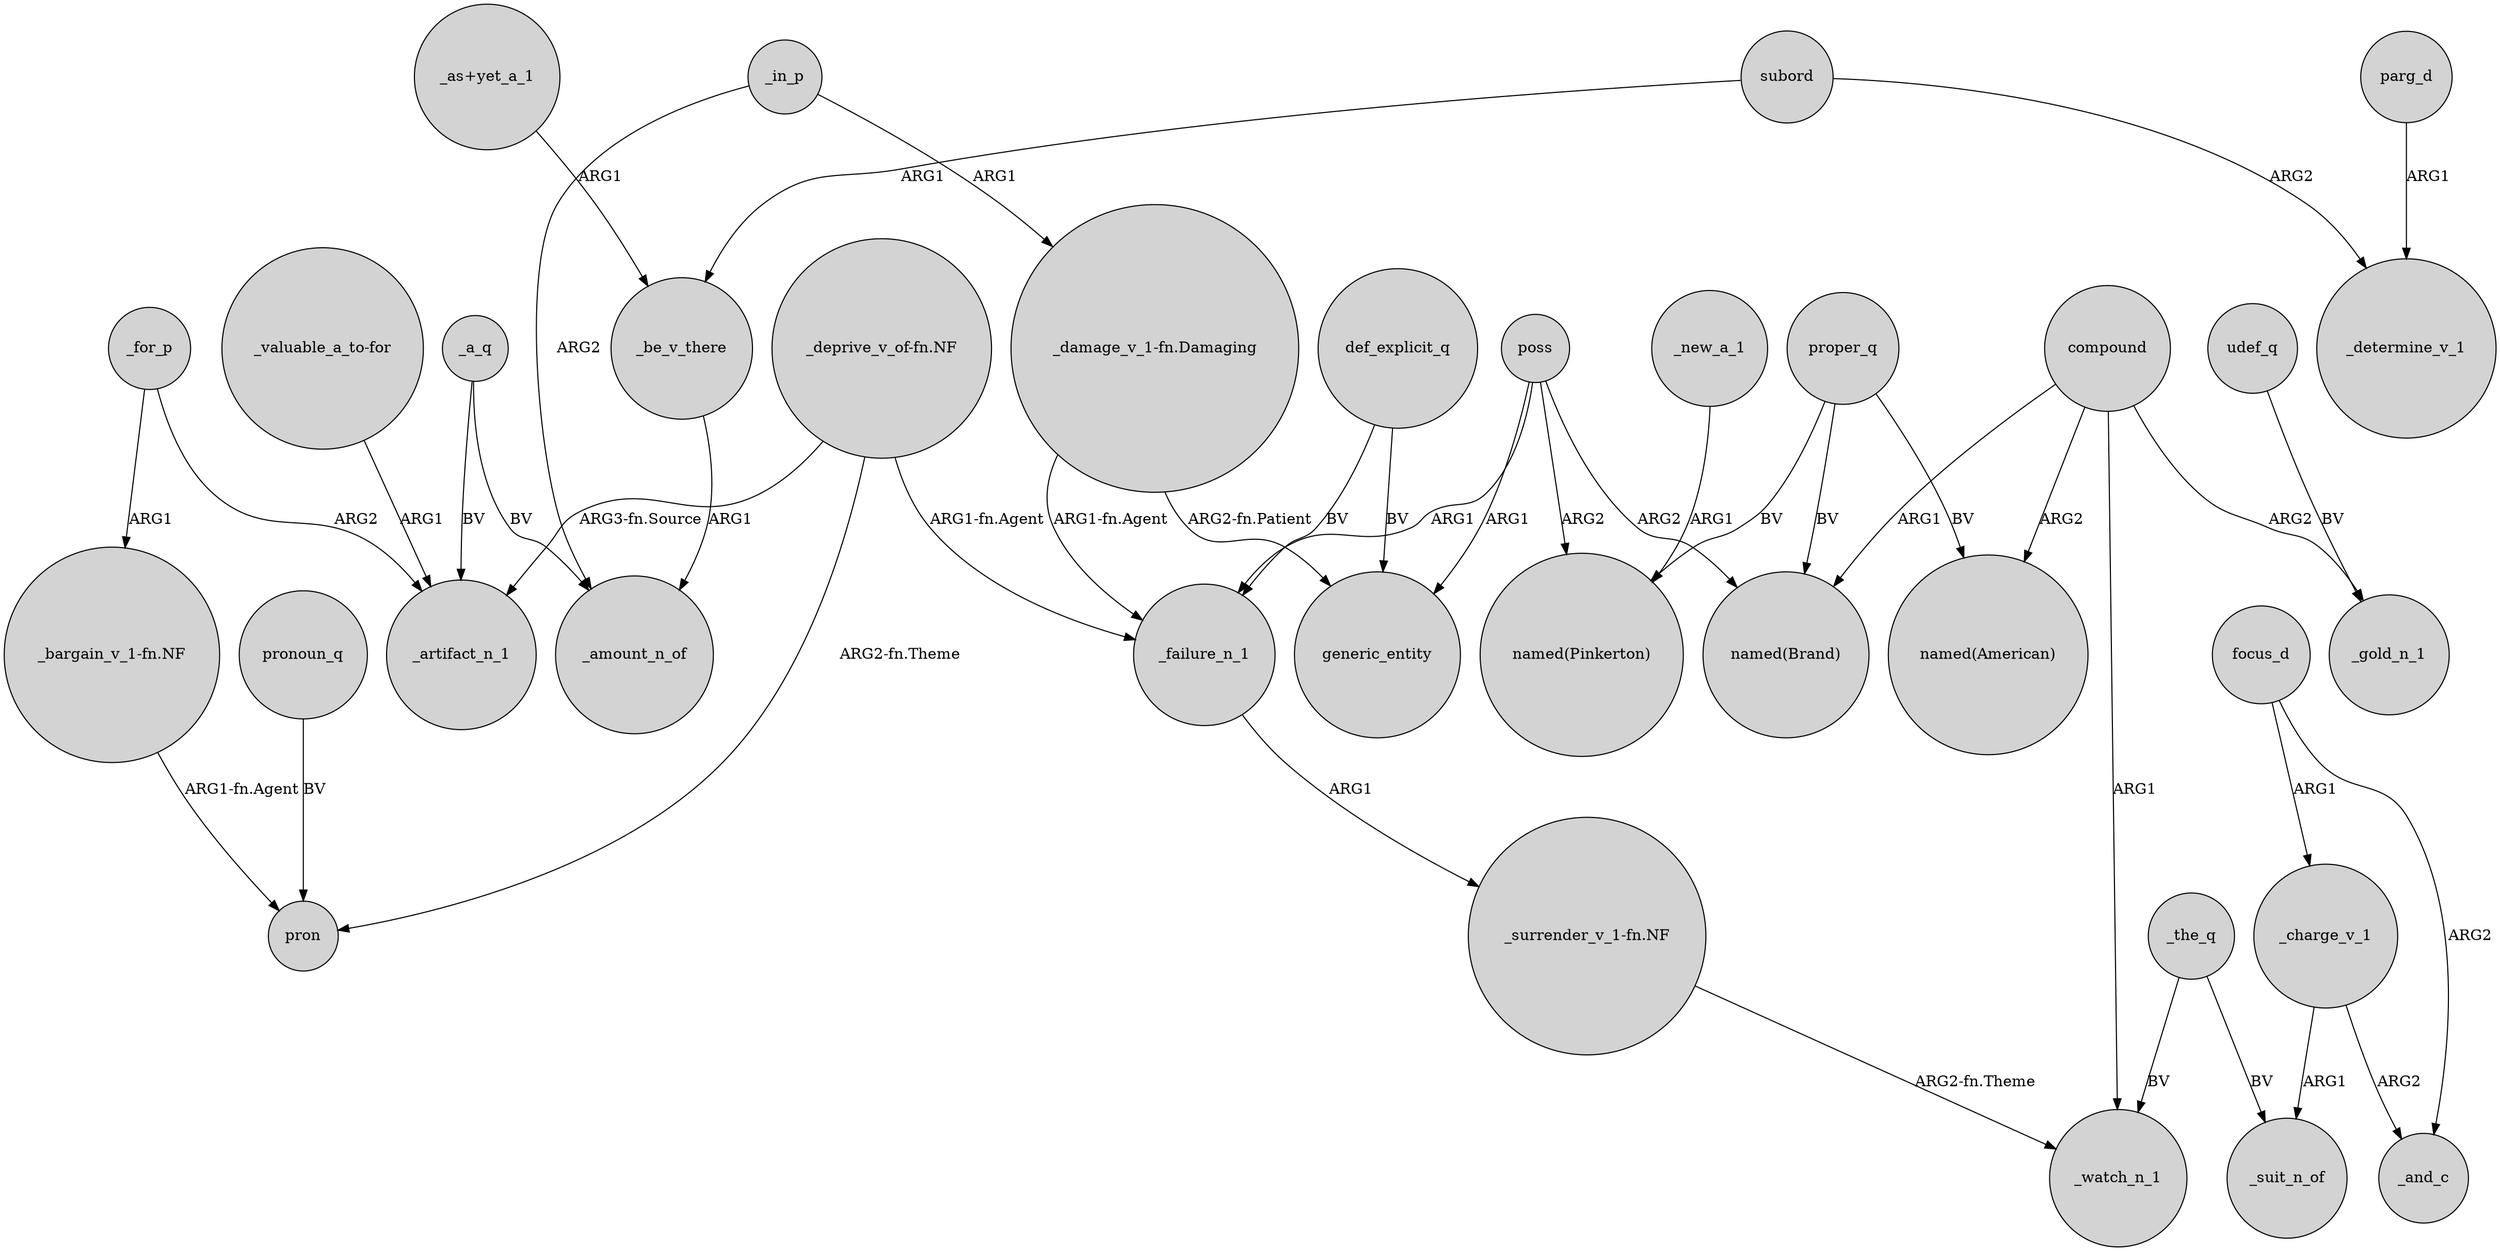 digraph {
	node [shape=circle style=filled]
	"_deprive_v_of-fn.NF" -> _artifact_n_1 [label="ARG3-fn.Source"]
	proper_q -> "named(Pinkerton)" [label=BV]
	_in_p -> "_damage_v_1-fn.Damaging" [label=ARG1]
	_charge_v_1 -> _suit_n_of [label=ARG1]
	poss -> generic_entity [label=ARG1]
	proper_q -> "named(American)" [label=BV]
	"_damage_v_1-fn.Damaging" -> generic_entity [label="ARG2-fn.Patient"]
	_the_q -> _suit_n_of [label=BV]
	"_surrender_v_1-fn.NF" -> _watch_n_1 [label="ARG2-fn.Theme"]
	poss -> "named(Brand)" [label=ARG2]
	def_explicit_q -> generic_entity [label=BV]
	_in_p -> _amount_n_of [label=ARG2]
	_be_v_there -> _amount_n_of [label=ARG1]
	"_deprive_v_of-fn.NF" -> pron [label="ARG2-fn.Theme"]
	parg_d -> _determine_v_1 [label=ARG1]
	compound -> _gold_n_1 [label=ARG2]
	_charge_v_1 -> _and_c [label=ARG2]
	def_explicit_q -> _failure_n_1 [label=BV]
	_a_q -> _artifact_n_1 [label=BV]
	compound -> "named(American)" [label=ARG2]
	focus_d -> _and_c [label=ARG2]
	"_damage_v_1-fn.Damaging" -> _failure_n_1 [label="ARG1-fn.Agent"]
	_failure_n_1 -> "_surrender_v_1-fn.NF" [label=ARG1]
	poss -> "named(Pinkerton)" [label=ARG2]
	subord -> _be_v_there [label=ARG1]
	_the_q -> _watch_n_1 [label=BV]
	pronoun_q -> pron [label=BV]
	_for_p -> _artifact_n_1 [label=ARG2]
	proper_q -> "named(Brand)" [label=BV]
	udef_q -> _gold_n_1 [label=BV]
	"_valuable_a_to-for" -> _artifact_n_1 [label=ARG1]
	subord -> _determine_v_1 [label=ARG2]
	"_deprive_v_of-fn.NF" -> _failure_n_1 [label="ARG1-fn.Agent"]
	"_bargain_v_1-fn.NF" -> pron [label="ARG1-fn.Agent"]
	"_as+yet_a_1" -> _be_v_there [label=ARG1]
	_new_a_1 -> "named(Pinkerton)" [label=ARG1]
	focus_d -> _charge_v_1 [label=ARG1]
	_for_p -> "_bargain_v_1-fn.NF" [label=ARG1]
	poss -> _failure_n_1 [label=ARG1]
	compound -> _watch_n_1 [label=ARG1]
	compound -> "named(Brand)" [label=ARG1]
	_a_q -> _amount_n_of [label=BV]
}
